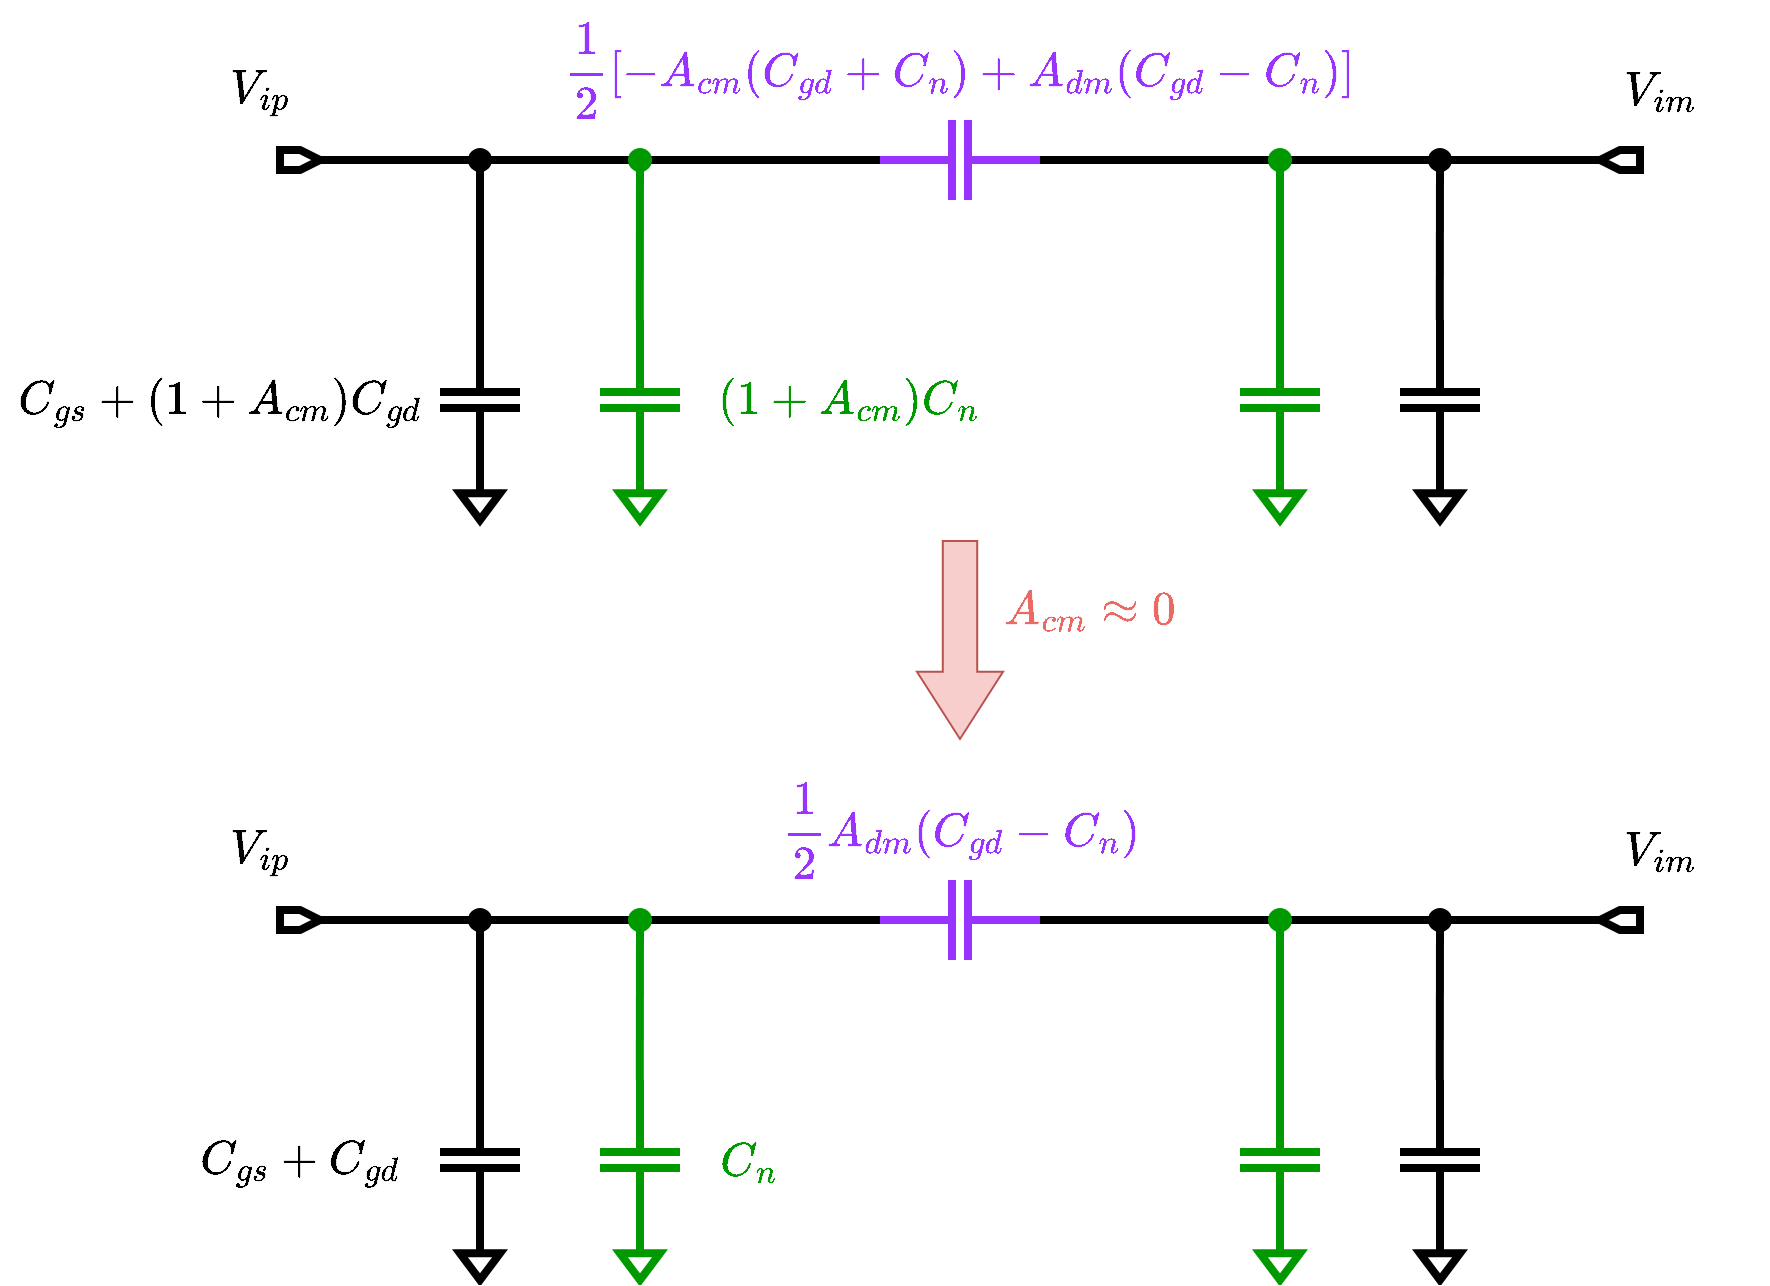 <mxfile version="28.2.5">
  <diagram id="9si3c5jMpvYv5PBUfZjZ" name="Page-1">
    <mxGraphModel dx="2306" dy="851" grid="1" gridSize="10" guides="1" tooltips="1" connect="1" arrows="1" fold="1" page="1" pageScale="1" pageWidth="850" pageHeight="1100" math="1" shadow="0">
      <root>
        <mxCell id="0" />
        <mxCell id="1" parent="0" />
        <mxCell id="rvRxivRvpv-94pnli0Hr-1" value="" style="endArrow=none;html=1;rounded=0;strokeWidth=4;" parent="1" source="rvRxivRvpv-94pnli0Hr-9" edge="1">
          <mxGeometry width="50" height="50" relative="1" as="geometry">
            <mxPoint x="40" y="160" as="sourcePoint" />
            <mxPoint x="320" y="160" as="targetPoint" />
          </mxGeometry>
        </mxCell>
        <mxCell id="rvRxivRvpv-94pnli0Hr-2" value="" style="pointerEvents=1;verticalLabelPosition=bottom;shadow=0;dashed=0;align=center;html=1;verticalAlign=top;shape=mxgraph.electrical.capacitors.capacitor_1;fillColor=none;strokeWidth=4;strokeColor=#9933FF;" parent="1" vertex="1">
          <mxGeometry x="320" y="140" width="80" height="40" as="geometry" />
        </mxCell>
        <mxCell id="rvRxivRvpv-94pnli0Hr-4" value="" style="endArrow=none;html=1;rounded=0;strokeWidth=4;" parent="1" edge="1">
          <mxGeometry width="50" height="50" relative="1" as="geometry">
            <mxPoint x="400" y="159.96" as="sourcePoint" />
            <mxPoint x="680" y="160" as="targetPoint" />
          </mxGeometry>
        </mxCell>
        <mxCell id="rvRxivRvpv-94pnli0Hr-5" value="" style="pointerEvents=1;verticalLabelPosition=bottom;shadow=0;dashed=0;align=center;html=1;verticalAlign=top;shape=mxgraph.electrical.capacitors.capacitor_1;direction=south;fillColor=none;strokeWidth=4;" parent="1" vertex="1">
          <mxGeometry x="100" y="240" width="40" height="80" as="geometry" />
        </mxCell>
        <mxCell id="rvRxivRvpv-94pnli0Hr-6" value="" style="pointerEvents=1;verticalLabelPosition=bottom;shadow=0;dashed=0;align=center;html=1;verticalAlign=top;shape=mxgraph.electrical.capacitors.capacitor_1;direction=south;fillColor=none;strokeWidth=4;strokeColor=#009900;" parent="1" vertex="1">
          <mxGeometry x="180" y="240" width="40" height="80" as="geometry" />
        </mxCell>
        <mxCell id="rvRxivRvpv-94pnli0Hr-7" value="" style="endArrow=none;html=1;rounded=0;strokeWidth=4;" parent="1" edge="1">
          <mxGeometry width="50" height="50" relative="1" as="geometry">
            <mxPoint x="120" y="240" as="sourcePoint" />
            <mxPoint x="120" y="160" as="targetPoint" />
          </mxGeometry>
        </mxCell>
        <mxCell id="rvRxivRvpv-94pnli0Hr-8" value="" style="endArrow=none;html=1;rounded=0;strokeWidth=4;strokeColor=#009900;" parent="1" source="rvRxivRvpv-94pnli0Hr-11" edge="1">
          <mxGeometry width="50" height="50" relative="1" as="geometry">
            <mxPoint x="199.9" y="240" as="sourcePoint" />
            <mxPoint x="199.9" y="160" as="targetPoint" />
          </mxGeometry>
        </mxCell>
        <mxCell id="rvRxivRvpv-94pnli0Hr-10" value="" style="endArrow=none;html=1;rounded=0;strokeWidth=4;" parent="1" target="rvRxivRvpv-94pnli0Hr-9" edge="1">
          <mxGeometry width="50" height="50" relative="1" as="geometry">
            <mxPoint x="40" y="160" as="sourcePoint" />
            <mxPoint x="320" y="160" as="targetPoint" />
          </mxGeometry>
        </mxCell>
        <mxCell id="rvRxivRvpv-94pnli0Hr-9" value="" style="shape=waypoint;sketch=0;fillStyle=solid;size=6;pointerEvents=1;points=[];fillColor=none;resizable=0;rotatable=0;perimeter=centerPerimeter;snapToPoint=1;strokeWidth=4;" parent="1" vertex="1">
          <mxGeometry x="110" y="150" width="20" height="20" as="geometry" />
        </mxCell>
        <mxCell id="rvRxivRvpv-94pnli0Hr-12" value="" style="endArrow=none;html=1;rounded=0;strokeWidth=4;strokeColor=#009900;" parent="1" target="rvRxivRvpv-94pnli0Hr-11" edge="1">
          <mxGeometry width="50" height="50" relative="1" as="geometry">
            <mxPoint x="199.9" y="240" as="sourcePoint" />
            <mxPoint x="199.9" y="160" as="targetPoint" />
          </mxGeometry>
        </mxCell>
        <mxCell id="rvRxivRvpv-94pnli0Hr-11" value="" style="shape=waypoint;sketch=0;fillStyle=solid;size=6;pointerEvents=1;points=[];fillColor=none;resizable=0;rotatable=0;perimeter=centerPerimeter;snapToPoint=1;strokeWidth=4;strokeColor=#009900;" parent="1" vertex="1">
          <mxGeometry x="190" y="150" width="20" height="20" as="geometry" />
        </mxCell>
        <mxCell id="rvRxivRvpv-94pnli0Hr-13" value="" style="pointerEvents=1;verticalLabelPosition=bottom;shadow=0;dashed=0;align=center;html=1;verticalAlign=top;shape=mxgraph.electrical.capacitors.capacitor_1;direction=south;fillColor=none;strokeWidth=4;strokeColor=#009900;" parent="1" vertex="1">
          <mxGeometry x="500" y="240" width="40" height="80" as="geometry" />
        </mxCell>
        <mxCell id="rvRxivRvpv-94pnli0Hr-14" value="" style="pointerEvents=1;verticalLabelPosition=bottom;shadow=0;dashed=0;align=center;html=1;verticalAlign=top;shape=mxgraph.electrical.capacitors.capacitor_1;direction=south;fillColor=none;strokeWidth=4;" parent="1" vertex="1">
          <mxGeometry x="580" y="240" width="40" height="80" as="geometry" />
        </mxCell>
        <mxCell id="rvRxivRvpv-94pnli0Hr-15" value="" style="endArrow=none;html=1;rounded=0;strokeWidth=4;strokeColor=#009900;" parent="1" edge="1">
          <mxGeometry width="50" height="50" relative="1" as="geometry">
            <mxPoint x="520" y="240" as="sourcePoint" />
            <mxPoint x="520" y="160" as="targetPoint" />
          </mxGeometry>
        </mxCell>
        <mxCell id="rvRxivRvpv-94pnli0Hr-16" value="" style="endArrow=none;html=1;rounded=0;strokeWidth=4;" parent="1" source="rvRxivRvpv-94pnli0Hr-19" edge="1">
          <mxGeometry width="50" height="50" relative="1" as="geometry">
            <mxPoint x="599.9" y="240" as="sourcePoint" />
            <mxPoint x="599.9" y="160" as="targetPoint" />
          </mxGeometry>
        </mxCell>
        <mxCell id="rvRxivRvpv-94pnli0Hr-17" value="" style="shape=waypoint;sketch=0;fillStyle=solid;size=6;pointerEvents=1;points=[];fillColor=none;resizable=0;rotatable=0;perimeter=centerPerimeter;snapToPoint=1;strokeWidth=4;strokeColor=#009900;" parent="1" vertex="1">
          <mxGeometry x="510" y="150" width="20" height="20" as="geometry" />
        </mxCell>
        <mxCell id="rvRxivRvpv-94pnli0Hr-18" value="" style="endArrow=none;html=1;rounded=0;strokeWidth=4;" parent="1" target="rvRxivRvpv-94pnli0Hr-19" edge="1">
          <mxGeometry width="50" height="50" relative="1" as="geometry">
            <mxPoint x="599.9" y="240" as="sourcePoint" />
            <mxPoint x="599.9" y="160" as="targetPoint" />
          </mxGeometry>
        </mxCell>
        <mxCell id="rvRxivRvpv-94pnli0Hr-19" value="" style="shape=waypoint;sketch=0;fillStyle=solid;size=6;pointerEvents=1;points=[];fillColor=none;resizable=0;rotatable=0;perimeter=centerPerimeter;snapToPoint=1;strokeWidth=4;" parent="1" vertex="1">
          <mxGeometry x="590" y="150" width="20" height="20" as="geometry" />
        </mxCell>
        <mxCell id="rvRxivRvpv-94pnli0Hr-20" value="" style="pointerEvents=1;verticalLabelPosition=bottom;shadow=0;dashed=0;align=center;html=1;verticalAlign=top;shape=mxgraph.electrical.signal_sources.signal_ground;fillColor=none;strokeWidth=4;" parent="1" vertex="1">
          <mxGeometry x="110" y="320" width="20" height="20" as="geometry" />
        </mxCell>
        <mxCell id="rvRxivRvpv-94pnli0Hr-21" value="" style="pointerEvents=1;verticalLabelPosition=bottom;shadow=0;dashed=0;align=center;html=1;verticalAlign=top;shape=mxgraph.electrical.signal_sources.signal_ground;fillColor=none;strokeWidth=4;strokeColor=#009900;" parent="1" vertex="1">
          <mxGeometry x="190" y="320" width="20" height="20" as="geometry" />
        </mxCell>
        <mxCell id="rvRxivRvpv-94pnli0Hr-22" value="" style="pointerEvents=1;verticalLabelPosition=bottom;shadow=0;dashed=0;align=center;html=1;verticalAlign=top;shape=mxgraph.electrical.signal_sources.signal_ground;fillColor=none;strokeWidth=4;strokeColor=#009900;" parent="1" vertex="1">
          <mxGeometry x="510" y="320" width="20" height="20" as="geometry" />
        </mxCell>
        <mxCell id="rvRxivRvpv-94pnli0Hr-23" value="" style="pointerEvents=1;verticalLabelPosition=bottom;shadow=0;dashed=0;align=center;html=1;verticalAlign=top;shape=mxgraph.electrical.signal_sources.signal_ground;fillColor=none;strokeWidth=4;" parent="1" vertex="1">
          <mxGeometry x="590" y="320" width="20" height="20" as="geometry" />
        </mxCell>
        <mxCell id="rvRxivRvpv-94pnli0Hr-24" value="" style="html=1;shadow=0;dashed=0;align=center;verticalAlign=middle;shape=mxgraph.arrows2.arrow;dy=0;dx=10;notch=0;fillColor=none;strokeWidth=4;" parent="1" vertex="1">
          <mxGeometry x="20" y="155" width="20" height="10" as="geometry" />
        </mxCell>
        <mxCell id="rvRxivRvpv-94pnli0Hr-25" value="" style="html=1;shadow=0;dashed=0;align=center;verticalAlign=middle;shape=mxgraph.arrows2.arrow;dy=0;dx=10;notch=0;fillColor=none;direction=west;strokeWidth=4;" parent="1" vertex="1">
          <mxGeometry x="680" y="155" width="20" height="10" as="geometry" />
        </mxCell>
        <mxCell id="rvRxivRvpv-94pnli0Hr-27" value="&lt;font style=&quot;font-size: 20px; color: rgb(0, 153, 0);&quot;&gt;&lt;b&gt;$$(1+A_{cm})C_n$$&lt;/b&gt;&lt;/font&gt;" style="text;html=1;whiteSpace=wrap;strokeColor=none;fillColor=none;align=center;verticalAlign=middle;rounded=0;" parent="1" vertex="1">
          <mxGeometry x="240" y="265" width="130" height="30" as="geometry" />
        </mxCell>
        <mxCell id="rvRxivRvpv-94pnli0Hr-29" value="&lt;font style=&quot;font-size: 20px; color: rgb(0, 0, 0);&quot;&gt;&lt;b&gt;$$C_{gs}+(1+A_{cm})C_{gd}$$&lt;/b&gt;&lt;/font&gt;" style="text;html=1;whiteSpace=wrap;strokeColor=none;fillColor=none;align=center;verticalAlign=middle;rounded=0;" parent="1" vertex="1">
          <mxGeometry x="-120" y="265" width="220" height="30" as="geometry" />
        </mxCell>
        <mxCell id="rvRxivRvpv-94pnli0Hr-34" value="&lt;font style=&quot;font-size: 20px; color: rgb(0, 0, 0);&quot;&gt;&lt;b style=&quot;&quot;&gt;$$V_{ip}$$&lt;/b&gt;&lt;/font&gt;" style="text;html=1;whiteSpace=wrap;strokeColor=none;fillColor=none;align=center;verticalAlign=middle;rounded=0;" parent="1" vertex="1">
          <mxGeometry x="-20" y="110" width="60" height="30" as="geometry" />
        </mxCell>
        <mxCell id="rvRxivRvpv-94pnli0Hr-35" value="&lt;font style=&quot;font-size: 20px; color: rgb(0, 0, 0);&quot;&gt;&lt;b style=&quot;&quot;&gt;$$V_{im}$$&lt;/b&gt;&lt;/font&gt;" style="text;html=1;whiteSpace=wrap;strokeColor=none;fillColor=none;align=center;verticalAlign=middle;rounded=0;" parent="1" vertex="1">
          <mxGeometry x="680" y="110" width="60" height="30" as="geometry" />
        </mxCell>
        <mxCell id="jJQjeSUWE0mqAHEX3daW-1" value="&lt;font style=&quot;font-size: 20px; color: rgb(153, 51, 255);&quot;&gt;&lt;b&gt;$$\frac{1}{2}[-A_{cm}(C_{gd}+C_n)+A_{dm}(C_{gd}-C_n)]$$&lt;/b&gt;&lt;/font&gt;" style="text;html=1;align=center;verticalAlign=middle;whiteSpace=wrap;rounded=0;" vertex="1" parent="1">
          <mxGeometry x="120" y="80" width="480" height="70" as="geometry" />
        </mxCell>
        <mxCell id="jJQjeSUWE0mqAHEX3daW-2" value="" style="endArrow=none;html=1;rounded=0;strokeWidth=4;" edge="1" parent="1" source="jJQjeSUWE0mqAHEX3daW-10">
          <mxGeometry width="50" height="50" relative="1" as="geometry">
            <mxPoint x="40" y="540" as="sourcePoint" />
            <mxPoint x="320" y="540" as="targetPoint" />
          </mxGeometry>
        </mxCell>
        <mxCell id="jJQjeSUWE0mqAHEX3daW-3" value="" style="pointerEvents=1;verticalLabelPosition=bottom;shadow=0;dashed=0;align=center;html=1;verticalAlign=top;shape=mxgraph.electrical.capacitors.capacitor_1;fillColor=none;strokeWidth=4;strokeColor=#9933FF;" vertex="1" parent="1">
          <mxGeometry x="320" y="520" width="80" height="40" as="geometry" />
        </mxCell>
        <mxCell id="jJQjeSUWE0mqAHEX3daW-4" value="" style="endArrow=none;html=1;rounded=0;strokeWidth=4;" edge="1" parent="1">
          <mxGeometry width="50" height="50" relative="1" as="geometry">
            <mxPoint x="400" y="539.96" as="sourcePoint" />
            <mxPoint x="680" y="540" as="targetPoint" />
          </mxGeometry>
        </mxCell>
        <mxCell id="jJQjeSUWE0mqAHEX3daW-5" value="" style="pointerEvents=1;verticalLabelPosition=bottom;shadow=0;dashed=0;align=center;html=1;verticalAlign=top;shape=mxgraph.electrical.capacitors.capacitor_1;direction=south;fillColor=none;strokeWidth=4;" vertex="1" parent="1">
          <mxGeometry x="100" y="620" width="40" height="80" as="geometry" />
        </mxCell>
        <mxCell id="jJQjeSUWE0mqAHEX3daW-6" value="" style="pointerEvents=1;verticalLabelPosition=bottom;shadow=0;dashed=0;align=center;html=1;verticalAlign=top;shape=mxgraph.electrical.capacitors.capacitor_1;direction=south;fillColor=none;strokeWidth=4;strokeColor=#009900;" vertex="1" parent="1">
          <mxGeometry x="180" y="620" width="40" height="80" as="geometry" />
        </mxCell>
        <mxCell id="jJQjeSUWE0mqAHEX3daW-7" value="" style="endArrow=none;html=1;rounded=0;strokeWidth=4;" edge="1" parent="1">
          <mxGeometry width="50" height="50" relative="1" as="geometry">
            <mxPoint x="120" y="620" as="sourcePoint" />
            <mxPoint x="120" y="540" as="targetPoint" />
          </mxGeometry>
        </mxCell>
        <mxCell id="jJQjeSUWE0mqAHEX3daW-8" value="" style="endArrow=none;html=1;rounded=0;strokeWidth=4;strokeColor=#009900;" edge="1" parent="1" source="jJQjeSUWE0mqAHEX3daW-12">
          <mxGeometry width="50" height="50" relative="1" as="geometry">
            <mxPoint x="199.9" y="620" as="sourcePoint" />
            <mxPoint x="199.9" y="540" as="targetPoint" />
          </mxGeometry>
        </mxCell>
        <mxCell id="jJQjeSUWE0mqAHEX3daW-9" value="" style="endArrow=none;html=1;rounded=0;strokeWidth=4;" edge="1" parent="1" target="jJQjeSUWE0mqAHEX3daW-10">
          <mxGeometry width="50" height="50" relative="1" as="geometry">
            <mxPoint x="40" y="540" as="sourcePoint" />
            <mxPoint x="320" y="540" as="targetPoint" />
          </mxGeometry>
        </mxCell>
        <mxCell id="jJQjeSUWE0mqAHEX3daW-10" value="" style="shape=waypoint;sketch=0;fillStyle=solid;size=6;pointerEvents=1;points=[];fillColor=none;resizable=0;rotatable=0;perimeter=centerPerimeter;snapToPoint=1;strokeWidth=4;" vertex="1" parent="1">
          <mxGeometry x="110" y="530" width="20" height="20" as="geometry" />
        </mxCell>
        <mxCell id="jJQjeSUWE0mqAHEX3daW-11" value="" style="endArrow=none;html=1;rounded=0;strokeWidth=4;strokeColor=#009900;" edge="1" parent="1" target="jJQjeSUWE0mqAHEX3daW-12">
          <mxGeometry width="50" height="50" relative="1" as="geometry">
            <mxPoint x="199.9" y="620" as="sourcePoint" />
            <mxPoint x="199.9" y="540" as="targetPoint" />
          </mxGeometry>
        </mxCell>
        <mxCell id="jJQjeSUWE0mqAHEX3daW-12" value="" style="shape=waypoint;sketch=0;fillStyle=solid;size=6;pointerEvents=1;points=[];fillColor=none;resizable=0;rotatable=0;perimeter=centerPerimeter;snapToPoint=1;strokeWidth=4;strokeColor=#009900;" vertex="1" parent="1">
          <mxGeometry x="190" y="530" width="20" height="20" as="geometry" />
        </mxCell>
        <mxCell id="jJQjeSUWE0mqAHEX3daW-13" value="" style="pointerEvents=1;verticalLabelPosition=bottom;shadow=0;dashed=0;align=center;html=1;verticalAlign=top;shape=mxgraph.electrical.capacitors.capacitor_1;direction=south;fillColor=none;strokeWidth=4;strokeColor=#009900;" vertex="1" parent="1">
          <mxGeometry x="500" y="620" width="40" height="80" as="geometry" />
        </mxCell>
        <mxCell id="jJQjeSUWE0mqAHEX3daW-14" value="" style="pointerEvents=1;verticalLabelPosition=bottom;shadow=0;dashed=0;align=center;html=1;verticalAlign=top;shape=mxgraph.electrical.capacitors.capacitor_1;direction=south;fillColor=none;strokeWidth=4;" vertex="1" parent="1">
          <mxGeometry x="580" y="620" width="40" height="80" as="geometry" />
        </mxCell>
        <mxCell id="jJQjeSUWE0mqAHEX3daW-15" value="" style="endArrow=none;html=1;rounded=0;strokeWidth=4;strokeColor=#009900;" edge="1" parent="1">
          <mxGeometry width="50" height="50" relative="1" as="geometry">
            <mxPoint x="520" y="620" as="sourcePoint" />
            <mxPoint x="520" y="540" as="targetPoint" />
          </mxGeometry>
        </mxCell>
        <mxCell id="jJQjeSUWE0mqAHEX3daW-16" value="" style="endArrow=none;html=1;rounded=0;strokeWidth=4;" edge="1" parent="1" source="jJQjeSUWE0mqAHEX3daW-19">
          <mxGeometry width="50" height="50" relative="1" as="geometry">
            <mxPoint x="599.9" y="620" as="sourcePoint" />
            <mxPoint x="599.9" y="540" as="targetPoint" />
          </mxGeometry>
        </mxCell>
        <mxCell id="jJQjeSUWE0mqAHEX3daW-17" value="" style="shape=waypoint;sketch=0;fillStyle=solid;size=6;pointerEvents=1;points=[];fillColor=none;resizable=0;rotatable=0;perimeter=centerPerimeter;snapToPoint=1;strokeWidth=4;strokeColor=#009900;" vertex="1" parent="1">
          <mxGeometry x="510" y="530" width="20" height="20" as="geometry" />
        </mxCell>
        <mxCell id="jJQjeSUWE0mqAHEX3daW-18" value="" style="endArrow=none;html=1;rounded=0;strokeWidth=4;" edge="1" parent="1" target="jJQjeSUWE0mqAHEX3daW-19">
          <mxGeometry width="50" height="50" relative="1" as="geometry">
            <mxPoint x="599.9" y="620" as="sourcePoint" />
            <mxPoint x="599.9" y="540" as="targetPoint" />
          </mxGeometry>
        </mxCell>
        <mxCell id="jJQjeSUWE0mqAHEX3daW-19" value="" style="shape=waypoint;sketch=0;fillStyle=solid;size=6;pointerEvents=1;points=[];fillColor=none;resizable=0;rotatable=0;perimeter=centerPerimeter;snapToPoint=1;strokeWidth=4;" vertex="1" parent="1">
          <mxGeometry x="590" y="530" width="20" height="20" as="geometry" />
        </mxCell>
        <mxCell id="jJQjeSUWE0mqAHEX3daW-20" value="" style="pointerEvents=1;verticalLabelPosition=bottom;shadow=0;dashed=0;align=center;html=1;verticalAlign=top;shape=mxgraph.electrical.signal_sources.signal_ground;fillColor=none;strokeWidth=4;" vertex="1" parent="1">
          <mxGeometry x="110" y="700" width="20" height="20" as="geometry" />
        </mxCell>
        <mxCell id="jJQjeSUWE0mqAHEX3daW-21" value="" style="pointerEvents=1;verticalLabelPosition=bottom;shadow=0;dashed=0;align=center;html=1;verticalAlign=top;shape=mxgraph.electrical.signal_sources.signal_ground;fillColor=none;strokeWidth=4;strokeColor=#009900;" vertex="1" parent="1">
          <mxGeometry x="190" y="700" width="20" height="20" as="geometry" />
        </mxCell>
        <mxCell id="jJQjeSUWE0mqAHEX3daW-22" value="" style="pointerEvents=1;verticalLabelPosition=bottom;shadow=0;dashed=0;align=center;html=1;verticalAlign=top;shape=mxgraph.electrical.signal_sources.signal_ground;fillColor=none;strokeWidth=4;strokeColor=#009900;" vertex="1" parent="1">
          <mxGeometry x="510" y="700" width="20" height="20" as="geometry" />
        </mxCell>
        <mxCell id="jJQjeSUWE0mqAHEX3daW-23" value="" style="pointerEvents=1;verticalLabelPosition=bottom;shadow=0;dashed=0;align=center;html=1;verticalAlign=top;shape=mxgraph.electrical.signal_sources.signal_ground;fillColor=none;strokeWidth=4;" vertex="1" parent="1">
          <mxGeometry x="590" y="700" width="20" height="20" as="geometry" />
        </mxCell>
        <mxCell id="jJQjeSUWE0mqAHEX3daW-24" value="" style="html=1;shadow=0;dashed=0;align=center;verticalAlign=middle;shape=mxgraph.arrows2.arrow;dy=0;dx=10;notch=0;fillColor=none;strokeWidth=4;" vertex="1" parent="1">
          <mxGeometry x="20" y="535" width="20" height="10" as="geometry" />
        </mxCell>
        <mxCell id="jJQjeSUWE0mqAHEX3daW-25" value="" style="html=1;shadow=0;dashed=0;align=center;verticalAlign=middle;shape=mxgraph.arrows2.arrow;dy=0;dx=10;notch=0;fillColor=none;direction=west;strokeWidth=4;" vertex="1" parent="1">
          <mxGeometry x="680" y="535" width="20" height="10" as="geometry" />
        </mxCell>
        <mxCell id="jJQjeSUWE0mqAHEX3daW-26" value="&lt;font style=&quot;font-size: 20px; color: rgb(0, 153, 0);&quot;&gt;&lt;b&gt;$$C_n$$&lt;/b&gt;&lt;/font&gt;" style="text;html=1;whiteSpace=wrap;strokeColor=none;fillColor=none;align=center;verticalAlign=middle;rounded=0;" vertex="1" parent="1">
          <mxGeometry x="190" y="645" width="130" height="30" as="geometry" />
        </mxCell>
        <mxCell id="jJQjeSUWE0mqAHEX3daW-27" value="&lt;font style=&quot;font-size: 20px; color: rgb(0, 0, 0);&quot;&gt;&lt;b&gt;$$C_{gs}+C_{gd}$$&lt;/b&gt;&lt;/font&gt;" style="text;html=1;whiteSpace=wrap;strokeColor=none;fillColor=none;align=center;verticalAlign=middle;rounded=0;" vertex="1" parent="1">
          <mxGeometry x="-80" y="645" width="220" height="30" as="geometry" />
        </mxCell>
        <mxCell id="jJQjeSUWE0mqAHEX3daW-28" value="&lt;font style=&quot;font-size: 20px; color: rgb(0, 0, 0);&quot;&gt;&lt;b style=&quot;&quot;&gt;$$V_{ip}$$&lt;/b&gt;&lt;/font&gt;" style="text;html=1;whiteSpace=wrap;strokeColor=none;fillColor=none;align=center;verticalAlign=middle;rounded=0;" vertex="1" parent="1">
          <mxGeometry x="-20" y="490" width="60" height="30" as="geometry" />
        </mxCell>
        <mxCell id="jJQjeSUWE0mqAHEX3daW-29" value="&lt;font style=&quot;font-size: 20px; color: rgb(0, 0, 0);&quot;&gt;&lt;b style=&quot;&quot;&gt;$$V_{im}$$&lt;/b&gt;&lt;/font&gt;" style="text;html=1;whiteSpace=wrap;strokeColor=none;fillColor=none;align=center;verticalAlign=middle;rounded=0;" vertex="1" parent="1">
          <mxGeometry x="680" y="490" width="60" height="30" as="geometry" />
        </mxCell>
        <mxCell id="jJQjeSUWE0mqAHEX3daW-30" value="&lt;font style=&quot;font-size: 20px; color: rgb(153, 51, 255);&quot;&gt;&lt;b&gt;$$\frac{1}{2}A_{dm}(C_{gd}-C_n)$$&lt;/b&gt;&lt;/font&gt;" style="text;html=1;align=center;verticalAlign=middle;whiteSpace=wrap;rounded=0;" vertex="1" parent="1">
          <mxGeometry x="120" y="460" width="480" height="70" as="geometry" />
        </mxCell>
        <mxCell id="jJQjeSUWE0mqAHEX3daW-31" value="" style="shape=flexArrow;endArrow=classic;html=1;rounded=0;endWidth=24.835;endSize=10.86;width=17.209;fillColor=#f8cecc;strokeColor=#b85450;" edge="1" parent="1">
          <mxGeometry width="50" height="50" relative="1" as="geometry">
            <mxPoint x="360" y="350" as="sourcePoint" />
            <mxPoint x="360" y="450" as="targetPoint" />
          </mxGeometry>
        </mxCell>
        <mxCell id="jJQjeSUWE0mqAHEX3daW-32" value="&lt;font style=&quot;font-size: 20px; color: rgb(234, 107, 102);&quot;&gt;&lt;b style=&quot;&quot;&gt;$$A_{cm}\approx 0$$&lt;/b&gt;&lt;/font&gt;" style="text;html=1;whiteSpace=wrap;strokeColor=none;fillColor=none;align=center;verticalAlign=middle;rounded=0;" vertex="1" parent="1">
          <mxGeometry x="370" y="370" width="110" height="30" as="geometry" />
        </mxCell>
      </root>
    </mxGraphModel>
  </diagram>
</mxfile>
